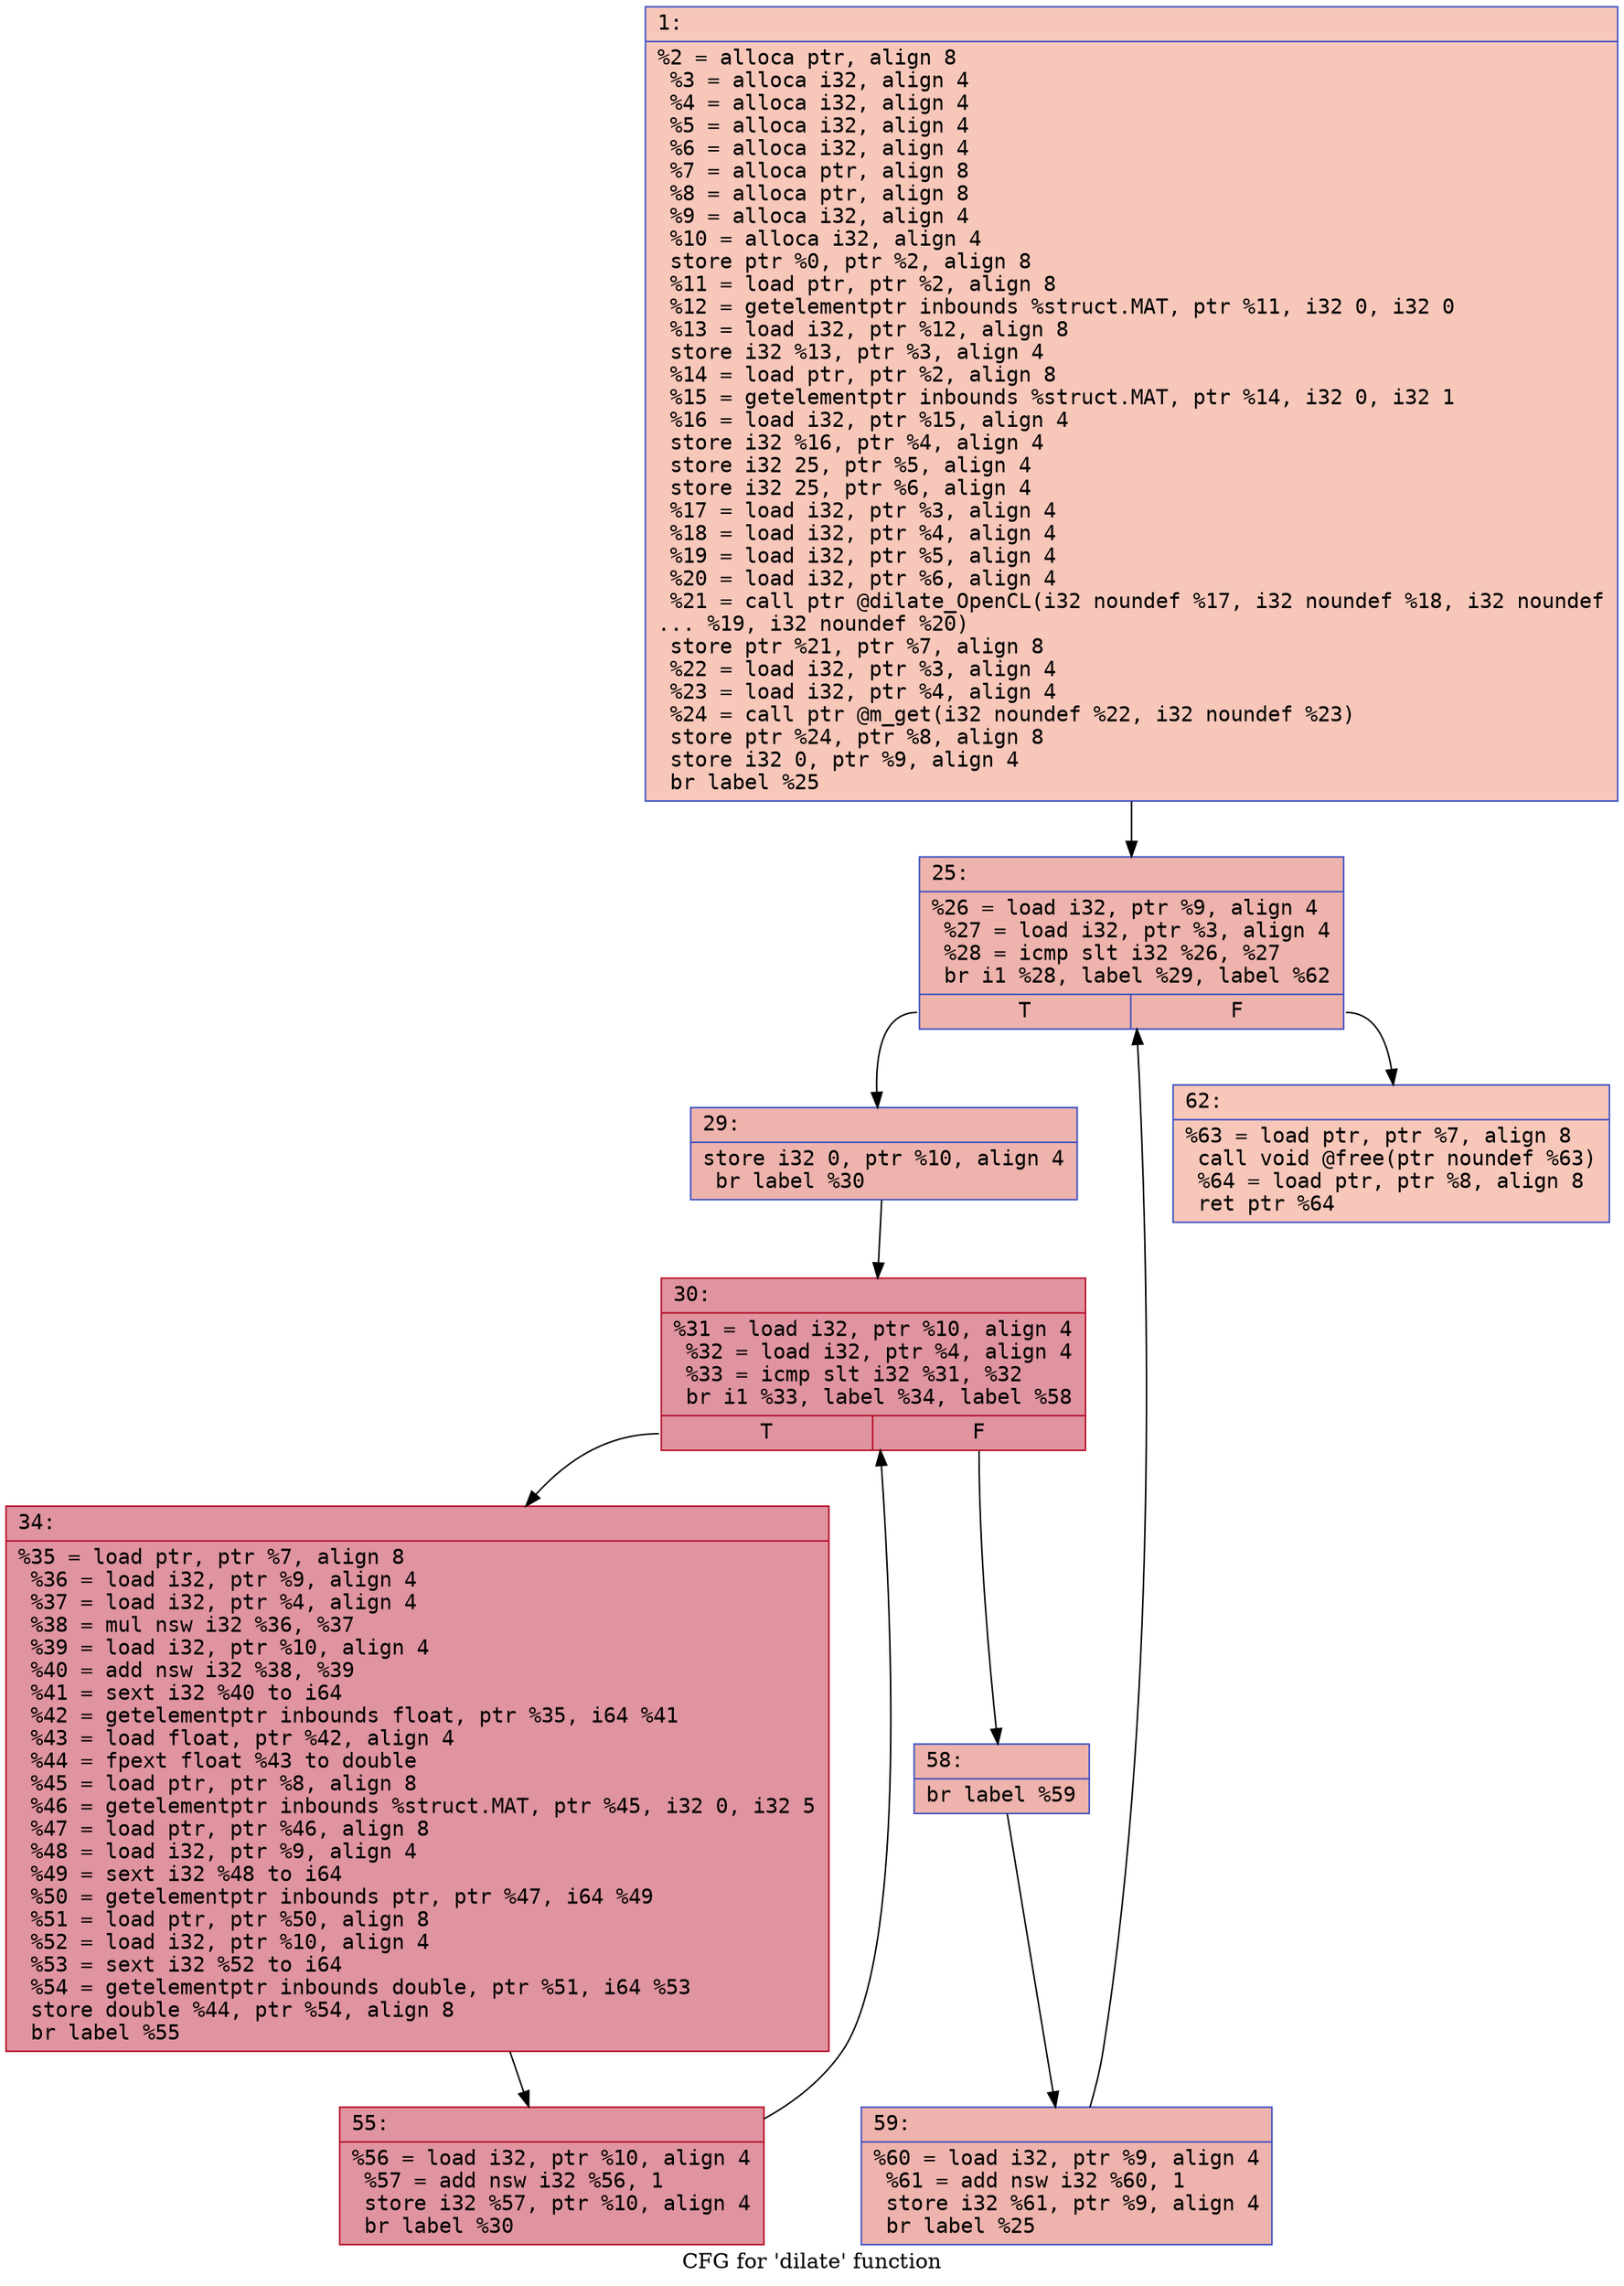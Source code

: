 digraph "CFG for 'dilate' function" {
	label="CFG for 'dilate' function";

	Node0x600002c13840 [shape=record,color="#3d50c3ff", style=filled, fillcolor="#ec7f6370" fontname="Courier",label="{1:\l|  %2 = alloca ptr, align 8\l  %3 = alloca i32, align 4\l  %4 = alloca i32, align 4\l  %5 = alloca i32, align 4\l  %6 = alloca i32, align 4\l  %7 = alloca ptr, align 8\l  %8 = alloca ptr, align 8\l  %9 = alloca i32, align 4\l  %10 = alloca i32, align 4\l  store ptr %0, ptr %2, align 8\l  %11 = load ptr, ptr %2, align 8\l  %12 = getelementptr inbounds %struct.MAT, ptr %11, i32 0, i32 0\l  %13 = load i32, ptr %12, align 8\l  store i32 %13, ptr %3, align 4\l  %14 = load ptr, ptr %2, align 8\l  %15 = getelementptr inbounds %struct.MAT, ptr %14, i32 0, i32 1\l  %16 = load i32, ptr %15, align 4\l  store i32 %16, ptr %4, align 4\l  store i32 25, ptr %5, align 4\l  store i32 25, ptr %6, align 4\l  %17 = load i32, ptr %3, align 4\l  %18 = load i32, ptr %4, align 4\l  %19 = load i32, ptr %5, align 4\l  %20 = load i32, ptr %6, align 4\l  %21 = call ptr @dilate_OpenCL(i32 noundef %17, i32 noundef %18, i32 noundef\l... %19, i32 noundef %20)\l  store ptr %21, ptr %7, align 8\l  %22 = load i32, ptr %3, align 4\l  %23 = load i32, ptr %4, align 4\l  %24 = call ptr @m_get(i32 noundef %22, i32 noundef %23)\l  store ptr %24, ptr %8, align 8\l  store i32 0, ptr %9, align 4\l  br label %25\l}"];
	Node0x600002c13840 -> Node0x600002c13890[tooltip="1 -> 25\nProbability 100.00%" ];
	Node0x600002c13890 [shape=record,color="#3d50c3ff", style=filled, fillcolor="#d6524470" fontname="Courier",label="{25:\l|  %26 = load i32, ptr %9, align 4\l  %27 = load i32, ptr %3, align 4\l  %28 = icmp slt i32 %26, %27\l  br i1 %28, label %29, label %62\l|{<s0>T|<s1>F}}"];
	Node0x600002c13890:s0 -> Node0x600002c138e0[tooltip="25 -> 29\nProbability 96.88%" ];
	Node0x600002c13890:s1 -> Node0x600002c13ac0[tooltip="25 -> 62\nProbability 3.12%" ];
	Node0x600002c138e0 [shape=record,color="#3d50c3ff", style=filled, fillcolor="#d6524470" fontname="Courier",label="{29:\l|  store i32 0, ptr %10, align 4\l  br label %30\l}"];
	Node0x600002c138e0 -> Node0x600002c13930[tooltip="29 -> 30\nProbability 100.00%" ];
	Node0x600002c13930 [shape=record,color="#b70d28ff", style=filled, fillcolor="#b70d2870" fontname="Courier",label="{30:\l|  %31 = load i32, ptr %10, align 4\l  %32 = load i32, ptr %4, align 4\l  %33 = icmp slt i32 %31, %32\l  br i1 %33, label %34, label %58\l|{<s0>T|<s1>F}}"];
	Node0x600002c13930:s0 -> Node0x600002c13980[tooltip="30 -> 34\nProbability 96.88%" ];
	Node0x600002c13930:s1 -> Node0x600002c13a20[tooltip="30 -> 58\nProbability 3.12%" ];
	Node0x600002c13980 [shape=record,color="#b70d28ff", style=filled, fillcolor="#b70d2870" fontname="Courier",label="{34:\l|  %35 = load ptr, ptr %7, align 8\l  %36 = load i32, ptr %9, align 4\l  %37 = load i32, ptr %4, align 4\l  %38 = mul nsw i32 %36, %37\l  %39 = load i32, ptr %10, align 4\l  %40 = add nsw i32 %38, %39\l  %41 = sext i32 %40 to i64\l  %42 = getelementptr inbounds float, ptr %35, i64 %41\l  %43 = load float, ptr %42, align 4\l  %44 = fpext float %43 to double\l  %45 = load ptr, ptr %8, align 8\l  %46 = getelementptr inbounds %struct.MAT, ptr %45, i32 0, i32 5\l  %47 = load ptr, ptr %46, align 8\l  %48 = load i32, ptr %9, align 4\l  %49 = sext i32 %48 to i64\l  %50 = getelementptr inbounds ptr, ptr %47, i64 %49\l  %51 = load ptr, ptr %50, align 8\l  %52 = load i32, ptr %10, align 4\l  %53 = sext i32 %52 to i64\l  %54 = getelementptr inbounds double, ptr %51, i64 %53\l  store double %44, ptr %54, align 8\l  br label %55\l}"];
	Node0x600002c13980 -> Node0x600002c139d0[tooltip="34 -> 55\nProbability 100.00%" ];
	Node0x600002c139d0 [shape=record,color="#b70d28ff", style=filled, fillcolor="#b70d2870" fontname="Courier",label="{55:\l|  %56 = load i32, ptr %10, align 4\l  %57 = add nsw i32 %56, 1\l  store i32 %57, ptr %10, align 4\l  br label %30\l}"];
	Node0x600002c139d0 -> Node0x600002c13930[tooltip="55 -> 30\nProbability 100.00%" ];
	Node0x600002c13a20 [shape=record,color="#3d50c3ff", style=filled, fillcolor="#d6524470" fontname="Courier",label="{58:\l|  br label %59\l}"];
	Node0x600002c13a20 -> Node0x600002c13a70[tooltip="58 -> 59\nProbability 100.00%" ];
	Node0x600002c13a70 [shape=record,color="#3d50c3ff", style=filled, fillcolor="#d6524470" fontname="Courier",label="{59:\l|  %60 = load i32, ptr %9, align 4\l  %61 = add nsw i32 %60, 1\l  store i32 %61, ptr %9, align 4\l  br label %25\l}"];
	Node0x600002c13a70 -> Node0x600002c13890[tooltip="59 -> 25\nProbability 100.00%" ];
	Node0x600002c13ac0 [shape=record,color="#3d50c3ff", style=filled, fillcolor="#ec7f6370" fontname="Courier",label="{62:\l|  %63 = load ptr, ptr %7, align 8\l  call void @free(ptr noundef %63)\l  %64 = load ptr, ptr %8, align 8\l  ret ptr %64\l}"];
}
